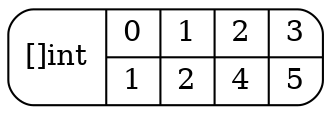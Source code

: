 digraph structs {
  node [shape=Mrecord];
  1 [label="<name> []int |{<1index0> 0|<1value0> 1}|{<1index1> 1|<1value1> 2}|{<1index2> 2|<1value2> 4}|{<1index3> 3|<1value3> 5} "];
}

